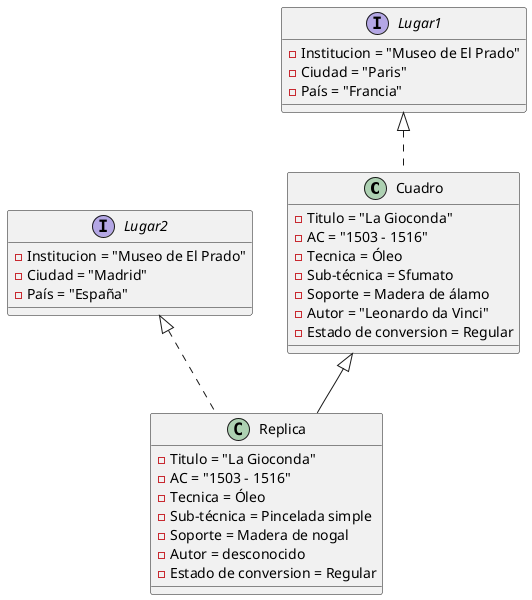 @startuml
class Cuadro implements Lugar1{
  -Titulo = "La Gioconda"
  -AC = "1503 - 1516" 
  -Tecnica = Óleo
  -Sub-técnica = Sfumato
  -Soporte = Madera de álamo
  -Autor = "Leonardo da Vinci"
  -Estado de conversion = Regular


}
class Replica extends Cuadro implements Lugar2{
  -Titulo = "La Gioconda"
  -AC = "1503 - 1516" 
  -Tecnica = Óleo
  -Sub-técnica = Pincelada simple
  -Soporte = Madera de nogal
  -Autor = desconocido
  -Estado de conversion = Regular

}
Interface Lugar1{

  - Institucion = "Museo de El Prado"
  - Ciudad = "Paris"
  - País = "Francia"


}
Interface Lugar2{

  - Institucion = "Museo de El Prado"
  - Ciudad = "Madrid"
  - País = "España"


}

@enduml

"https://www.plantuml.com/plantuml/svg/jP71QXin443l-ehftWrT5_TMS35kCTYmrANtiJJU2hIQPII5X92lo1Vac4CE-ORziKYxIGWX9X38zStCldre6I9AJ9rJN-9_wWZqnO6bLTfX2B1AQ8J1ThtBCny3R5EBKbygWDbV6vDZ-07L5k6tPStUO5KcFrU5reklts06zQB-Ni5uGDfRZNasN3lYWlRfC8l3xHFV7rE7SPfmpn8fmnqQ4WH3CDmux7WqfCWogeazYc4m2F-irtRyWNMkAYpdi3yZ2PPztlv3RN8eIgchAJ2JtXKrdKVovcJm_BE26-irEJG8ONIUAlVSediPRYXaFMjh-FtWqhlnaUI8cfwViDp1neUOi_IqN-rIeF4pQmUDeE4n3rOs6JHbeK6nOO8D3dUXi5-2Nbkir1kU-GSzELsiUILQXnw7-qUHMf8tgNCF"